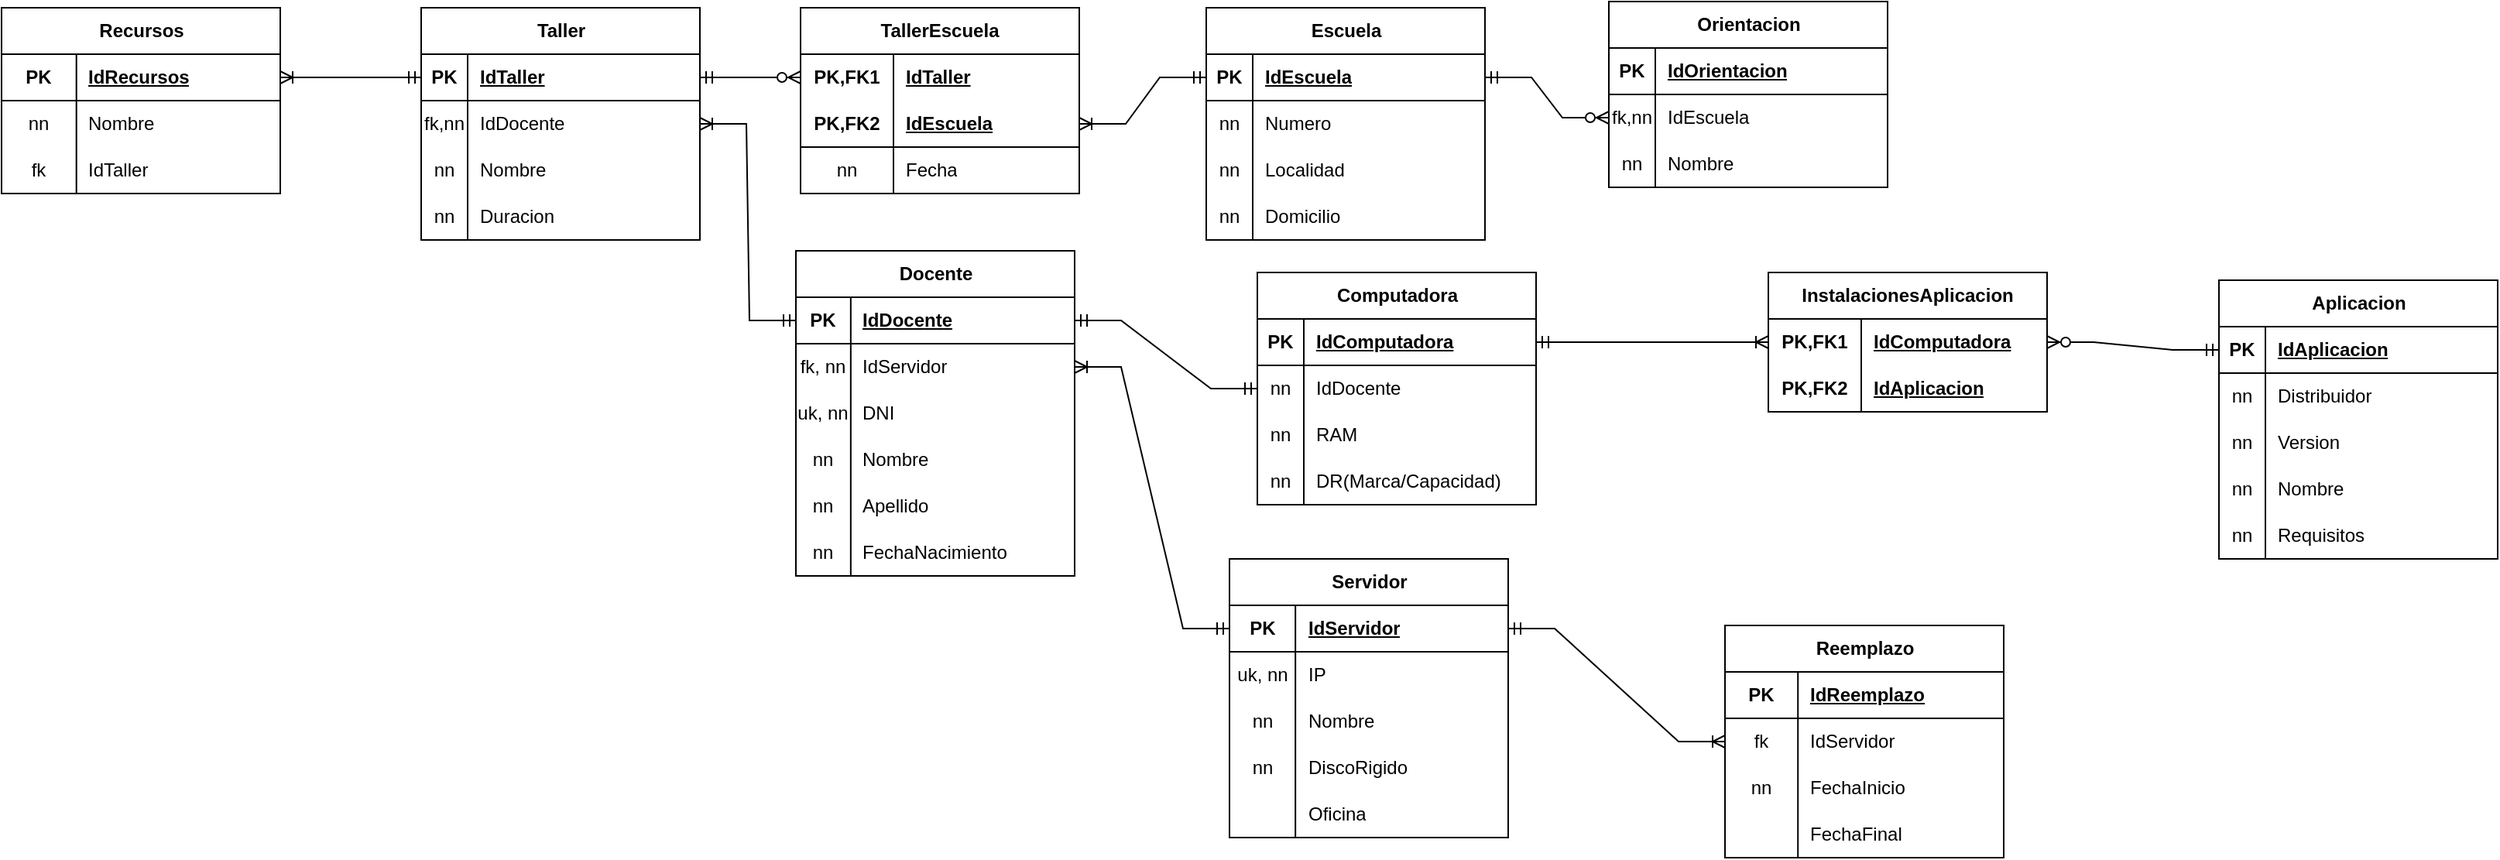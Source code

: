 <mxfile version="22.1.4" type="github">
  <diagram name="Page-1" id="a7pNmjv5opjbrcWNpLc7">
    <mxGraphModel dx="2293" dy="781" grid="0" gridSize="10" guides="1" tooltips="1" connect="1" arrows="1" fold="1" page="0" pageScale="1" pageWidth="850" pageHeight="1100" math="0" shadow="0">
      <root>
        <mxCell id="0" />
        <mxCell id="1" parent="0" />
        <mxCell id="UQmTX6FbrtQx3RFLPW82-1" value="Taller" style="shape=table;startSize=30;container=1;collapsible=1;childLayout=tableLayout;fixedRows=1;rowLines=0;fontStyle=1;align=center;resizeLast=1;html=1;" vertex="1" parent="1">
          <mxGeometry x="183" y="227" width="180" height="150" as="geometry" />
        </mxCell>
        <mxCell id="UQmTX6FbrtQx3RFLPW82-2" value="" style="shape=tableRow;horizontal=0;startSize=0;swimlaneHead=0;swimlaneBody=0;fillColor=none;collapsible=0;dropTarget=0;points=[[0,0.5],[1,0.5]];portConstraint=eastwest;top=0;left=0;right=0;bottom=1;" vertex="1" parent="UQmTX6FbrtQx3RFLPW82-1">
          <mxGeometry y="30" width="180" height="30" as="geometry" />
        </mxCell>
        <mxCell id="UQmTX6FbrtQx3RFLPW82-3" value="PK" style="shape=partialRectangle;connectable=0;fillColor=none;top=0;left=0;bottom=0;right=0;fontStyle=1;overflow=hidden;whiteSpace=wrap;html=1;" vertex="1" parent="UQmTX6FbrtQx3RFLPW82-2">
          <mxGeometry width="30" height="30" as="geometry">
            <mxRectangle width="30" height="30" as="alternateBounds" />
          </mxGeometry>
        </mxCell>
        <mxCell id="UQmTX6FbrtQx3RFLPW82-4" value="IdTaller" style="shape=partialRectangle;connectable=0;fillColor=none;top=0;left=0;bottom=0;right=0;align=left;spacingLeft=6;fontStyle=5;overflow=hidden;whiteSpace=wrap;html=1;" vertex="1" parent="UQmTX6FbrtQx3RFLPW82-2">
          <mxGeometry x="30" width="150" height="30" as="geometry">
            <mxRectangle width="150" height="30" as="alternateBounds" />
          </mxGeometry>
        </mxCell>
        <mxCell id="UQmTX6FbrtQx3RFLPW82-5" value="" style="shape=tableRow;horizontal=0;startSize=0;swimlaneHead=0;swimlaneBody=0;fillColor=none;collapsible=0;dropTarget=0;points=[[0,0.5],[1,0.5]];portConstraint=eastwest;top=0;left=0;right=0;bottom=0;" vertex="1" parent="UQmTX6FbrtQx3RFLPW82-1">
          <mxGeometry y="60" width="180" height="30" as="geometry" />
        </mxCell>
        <mxCell id="UQmTX6FbrtQx3RFLPW82-6" value="fk,nn" style="shape=partialRectangle;connectable=0;fillColor=none;top=0;left=0;bottom=0;right=0;editable=1;overflow=hidden;whiteSpace=wrap;html=1;" vertex="1" parent="UQmTX6FbrtQx3RFLPW82-5">
          <mxGeometry width="30" height="30" as="geometry">
            <mxRectangle width="30" height="30" as="alternateBounds" />
          </mxGeometry>
        </mxCell>
        <mxCell id="UQmTX6FbrtQx3RFLPW82-7" value="IdDocente" style="shape=partialRectangle;connectable=0;fillColor=none;top=0;left=0;bottom=0;right=0;align=left;spacingLeft=6;overflow=hidden;whiteSpace=wrap;html=1;" vertex="1" parent="UQmTX6FbrtQx3RFLPW82-5">
          <mxGeometry x="30" width="150" height="30" as="geometry">
            <mxRectangle width="150" height="30" as="alternateBounds" />
          </mxGeometry>
        </mxCell>
        <mxCell id="UQmTX6FbrtQx3RFLPW82-93" value="" style="shape=tableRow;horizontal=0;startSize=0;swimlaneHead=0;swimlaneBody=0;fillColor=none;collapsible=0;dropTarget=0;points=[[0,0.5],[1,0.5]];portConstraint=eastwest;top=0;left=0;right=0;bottom=0;" vertex="1" parent="UQmTX6FbrtQx3RFLPW82-1">
          <mxGeometry y="90" width="180" height="30" as="geometry" />
        </mxCell>
        <mxCell id="UQmTX6FbrtQx3RFLPW82-94" value="nn" style="shape=partialRectangle;connectable=0;fillColor=none;top=0;left=0;bottom=0;right=0;editable=1;overflow=hidden;whiteSpace=wrap;html=1;" vertex="1" parent="UQmTX6FbrtQx3RFLPW82-93">
          <mxGeometry width="30" height="30" as="geometry">
            <mxRectangle width="30" height="30" as="alternateBounds" />
          </mxGeometry>
        </mxCell>
        <mxCell id="UQmTX6FbrtQx3RFLPW82-95" value="Nombre" style="shape=partialRectangle;connectable=0;fillColor=none;top=0;left=0;bottom=0;right=0;align=left;spacingLeft=6;overflow=hidden;whiteSpace=wrap;html=1;" vertex="1" parent="UQmTX6FbrtQx3RFLPW82-93">
          <mxGeometry x="30" width="150" height="30" as="geometry">
            <mxRectangle width="150" height="30" as="alternateBounds" />
          </mxGeometry>
        </mxCell>
        <mxCell id="UQmTX6FbrtQx3RFLPW82-8" value="" style="shape=tableRow;horizontal=0;startSize=0;swimlaneHead=0;swimlaneBody=0;fillColor=none;collapsible=0;dropTarget=0;points=[[0,0.5],[1,0.5]];portConstraint=eastwest;top=0;left=0;right=0;bottom=0;" vertex="1" parent="UQmTX6FbrtQx3RFLPW82-1">
          <mxGeometry y="120" width="180" height="30" as="geometry" />
        </mxCell>
        <mxCell id="UQmTX6FbrtQx3RFLPW82-9" value="nn" style="shape=partialRectangle;connectable=0;fillColor=none;top=0;left=0;bottom=0;right=0;editable=1;overflow=hidden;whiteSpace=wrap;html=1;" vertex="1" parent="UQmTX6FbrtQx3RFLPW82-8">
          <mxGeometry width="30" height="30" as="geometry">
            <mxRectangle width="30" height="30" as="alternateBounds" />
          </mxGeometry>
        </mxCell>
        <mxCell id="UQmTX6FbrtQx3RFLPW82-10" value="Duracion" style="shape=partialRectangle;connectable=0;fillColor=none;top=0;left=0;bottom=0;right=0;align=left;spacingLeft=6;overflow=hidden;whiteSpace=wrap;html=1;" vertex="1" parent="UQmTX6FbrtQx3RFLPW82-8">
          <mxGeometry x="30" width="150" height="30" as="geometry">
            <mxRectangle width="150" height="30" as="alternateBounds" />
          </mxGeometry>
        </mxCell>
        <mxCell id="UQmTX6FbrtQx3RFLPW82-14" value="Escuela" style="shape=table;startSize=30;container=1;collapsible=1;childLayout=tableLayout;fixedRows=1;rowLines=0;fontStyle=1;align=center;resizeLast=1;html=1;" vertex="1" parent="1">
          <mxGeometry x="690" y="227" width="180" height="150" as="geometry" />
        </mxCell>
        <mxCell id="UQmTX6FbrtQx3RFLPW82-15" value="" style="shape=tableRow;horizontal=0;startSize=0;swimlaneHead=0;swimlaneBody=0;fillColor=none;collapsible=0;dropTarget=0;points=[[0,0.5],[1,0.5]];portConstraint=eastwest;top=0;left=0;right=0;bottom=1;" vertex="1" parent="UQmTX6FbrtQx3RFLPW82-14">
          <mxGeometry y="30" width="180" height="30" as="geometry" />
        </mxCell>
        <mxCell id="UQmTX6FbrtQx3RFLPW82-16" value="PK" style="shape=partialRectangle;connectable=0;fillColor=none;top=0;left=0;bottom=0;right=0;fontStyle=1;overflow=hidden;whiteSpace=wrap;html=1;" vertex="1" parent="UQmTX6FbrtQx3RFLPW82-15">
          <mxGeometry width="30" height="30" as="geometry">
            <mxRectangle width="30" height="30" as="alternateBounds" />
          </mxGeometry>
        </mxCell>
        <mxCell id="UQmTX6FbrtQx3RFLPW82-17" value="IdEscuela" style="shape=partialRectangle;connectable=0;fillColor=none;top=0;left=0;bottom=0;right=0;align=left;spacingLeft=6;fontStyle=5;overflow=hidden;whiteSpace=wrap;html=1;" vertex="1" parent="UQmTX6FbrtQx3RFLPW82-15">
          <mxGeometry x="30" width="150" height="30" as="geometry">
            <mxRectangle width="150" height="30" as="alternateBounds" />
          </mxGeometry>
        </mxCell>
        <mxCell id="UQmTX6FbrtQx3RFLPW82-18" value="" style="shape=tableRow;horizontal=0;startSize=0;swimlaneHead=0;swimlaneBody=0;fillColor=none;collapsible=0;dropTarget=0;points=[[0,0.5],[1,0.5]];portConstraint=eastwest;top=0;left=0;right=0;bottom=0;" vertex="1" parent="UQmTX6FbrtQx3RFLPW82-14">
          <mxGeometry y="60" width="180" height="30" as="geometry" />
        </mxCell>
        <mxCell id="UQmTX6FbrtQx3RFLPW82-19" value="nn" style="shape=partialRectangle;connectable=0;fillColor=none;top=0;left=0;bottom=0;right=0;editable=1;overflow=hidden;whiteSpace=wrap;html=1;" vertex="1" parent="UQmTX6FbrtQx3RFLPW82-18">
          <mxGeometry width="30" height="30" as="geometry">
            <mxRectangle width="30" height="30" as="alternateBounds" />
          </mxGeometry>
        </mxCell>
        <mxCell id="UQmTX6FbrtQx3RFLPW82-20" value="Numero" style="shape=partialRectangle;connectable=0;fillColor=none;top=0;left=0;bottom=0;right=0;align=left;spacingLeft=6;overflow=hidden;whiteSpace=wrap;html=1;" vertex="1" parent="UQmTX6FbrtQx3RFLPW82-18">
          <mxGeometry x="30" width="150" height="30" as="geometry">
            <mxRectangle width="150" height="30" as="alternateBounds" />
          </mxGeometry>
        </mxCell>
        <mxCell id="UQmTX6FbrtQx3RFLPW82-21" value="" style="shape=tableRow;horizontal=0;startSize=0;swimlaneHead=0;swimlaneBody=0;fillColor=none;collapsible=0;dropTarget=0;points=[[0,0.5],[1,0.5]];portConstraint=eastwest;top=0;left=0;right=0;bottom=0;" vertex="1" parent="UQmTX6FbrtQx3RFLPW82-14">
          <mxGeometry y="90" width="180" height="30" as="geometry" />
        </mxCell>
        <mxCell id="UQmTX6FbrtQx3RFLPW82-22" value="nn" style="shape=partialRectangle;connectable=0;fillColor=none;top=0;left=0;bottom=0;right=0;editable=1;overflow=hidden;whiteSpace=wrap;html=1;" vertex="1" parent="UQmTX6FbrtQx3RFLPW82-21">
          <mxGeometry width="30" height="30" as="geometry">
            <mxRectangle width="30" height="30" as="alternateBounds" />
          </mxGeometry>
        </mxCell>
        <mxCell id="UQmTX6FbrtQx3RFLPW82-23" value="Localidad" style="shape=partialRectangle;connectable=0;fillColor=none;top=0;left=0;bottom=0;right=0;align=left;spacingLeft=6;overflow=hidden;whiteSpace=wrap;html=1;" vertex="1" parent="UQmTX6FbrtQx3RFLPW82-21">
          <mxGeometry x="30" width="150" height="30" as="geometry">
            <mxRectangle width="150" height="30" as="alternateBounds" />
          </mxGeometry>
        </mxCell>
        <mxCell id="UQmTX6FbrtQx3RFLPW82-24" value="" style="shape=tableRow;horizontal=0;startSize=0;swimlaneHead=0;swimlaneBody=0;fillColor=none;collapsible=0;dropTarget=0;points=[[0,0.5],[1,0.5]];portConstraint=eastwest;top=0;left=0;right=0;bottom=0;" vertex="1" parent="UQmTX6FbrtQx3RFLPW82-14">
          <mxGeometry y="120" width="180" height="30" as="geometry" />
        </mxCell>
        <mxCell id="UQmTX6FbrtQx3RFLPW82-25" value="nn" style="shape=partialRectangle;connectable=0;fillColor=none;top=0;left=0;bottom=0;right=0;editable=1;overflow=hidden;whiteSpace=wrap;html=1;" vertex="1" parent="UQmTX6FbrtQx3RFLPW82-24">
          <mxGeometry width="30" height="30" as="geometry">
            <mxRectangle width="30" height="30" as="alternateBounds" />
          </mxGeometry>
        </mxCell>
        <mxCell id="UQmTX6FbrtQx3RFLPW82-26" value="Domicilio" style="shape=partialRectangle;connectable=0;fillColor=none;top=0;left=0;bottom=0;right=0;align=left;spacingLeft=6;overflow=hidden;whiteSpace=wrap;html=1;" vertex="1" parent="UQmTX6FbrtQx3RFLPW82-24">
          <mxGeometry x="30" width="150" height="30" as="geometry">
            <mxRectangle width="150" height="30" as="alternateBounds" />
          </mxGeometry>
        </mxCell>
        <mxCell id="UQmTX6FbrtQx3RFLPW82-27" value="TallerEscuela" style="shape=table;startSize=30;container=1;collapsible=1;childLayout=tableLayout;fixedRows=1;rowLines=0;fontStyle=1;align=center;resizeLast=1;html=1;whiteSpace=wrap;" vertex="1" parent="1">
          <mxGeometry x="428" y="227" width="180" height="120" as="geometry" />
        </mxCell>
        <mxCell id="UQmTX6FbrtQx3RFLPW82-28" value="" style="shape=tableRow;horizontal=0;startSize=0;swimlaneHead=0;swimlaneBody=0;fillColor=none;collapsible=0;dropTarget=0;points=[[0,0.5],[1,0.5]];portConstraint=eastwest;top=0;left=0;right=0;bottom=0;html=1;" vertex="1" parent="UQmTX6FbrtQx3RFLPW82-27">
          <mxGeometry y="30" width="180" height="30" as="geometry" />
        </mxCell>
        <mxCell id="UQmTX6FbrtQx3RFLPW82-29" value="PK,FK1" style="shape=partialRectangle;connectable=0;fillColor=none;top=0;left=0;bottom=0;right=0;fontStyle=1;overflow=hidden;html=1;whiteSpace=wrap;" vertex="1" parent="UQmTX6FbrtQx3RFLPW82-28">
          <mxGeometry width="60" height="30" as="geometry">
            <mxRectangle width="60" height="30" as="alternateBounds" />
          </mxGeometry>
        </mxCell>
        <mxCell id="UQmTX6FbrtQx3RFLPW82-30" value="IdTaller" style="shape=partialRectangle;connectable=0;fillColor=none;top=0;left=0;bottom=0;right=0;align=left;spacingLeft=6;fontStyle=5;overflow=hidden;html=1;whiteSpace=wrap;" vertex="1" parent="UQmTX6FbrtQx3RFLPW82-28">
          <mxGeometry x="60" width="120" height="30" as="geometry">
            <mxRectangle width="120" height="30" as="alternateBounds" />
          </mxGeometry>
        </mxCell>
        <mxCell id="UQmTX6FbrtQx3RFLPW82-31" value="" style="shape=tableRow;horizontal=0;startSize=0;swimlaneHead=0;swimlaneBody=0;fillColor=none;collapsible=0;dropTarget=0;points=[[0,0.5],[1,0.5]];portConstraint=eastwest;top=0;left=0;right=0;bottom=1;html=1;" vertex="1" parent="UQmTX6FbrtQx3RFLPW82-27">
          <mxGeometry y="60" width="180" height="30" as="geometry" />
        </mxCell>
        <mxCell id="UQmTX6FbrtQx3RFLPW82-32" value="PK,FK2" style="shape=partialRectangle;connectable=0;fillColor=none;top=0;left=0;bottom=0;right=0;fontStyle=1;overflow=hidden;html=1;whiteSpace=wrap;" vertex="1" parent="UQmTX6FbrtQx3RFLPW82-31">
          <mxGeometry width="60" height="30" as="geometry">
            <mxRectangle width="60" height="30" as="alternateBounds" />
          </mxGeometry>
        </mxCell>
        <mxCell id="UQmTX6FbrtQx3RFLPW82-33" value="IdEscuela" style="shape=partialRectangle;connectable=0;fillColor=none;top=0;left=0;bottom=0;right=0;align=left;spacingLeft=6;fontStyle=5;overflow=hidden;html=1;whiteSpace=wrap;" vertex="1" parent="UQmTX6FbrtQx3RFLPW82-31">
          <mxGeometry x="60" width="120" height="30" as="geometry">
            <mxRectangle width="120" height="30" as="alternateBounds" />
          </mxGeometry>
        </mxCell>
        <mxCell id="UQmTX6FbrtQx3RFLPW82-89" value="" style="shape=tableRow;horizontal=0;startSize=0;swimlaneHead=0;swimlaneBody=0;fillColor=none;collapsible=0;dropTarget=0;points=[[0,0.5],[1,0.5]];portConstraint=eastwest;top=0;left=0;right=0;bottom=0;html=1;" vertex="1" parent="UQmTX6FbrtQx3RFLPW82-27">
          <mxGeometry y="90" width="180" height="30" as="geometry" />
        </mxCell>
        <mxCell id="UQmTX6FbrtQx3RFLPW82-90" value="nn" style="shape=partialRectangle;connectable=0;fillColor=none;top=0;left=0;bottom=0;right=0;editable=1;overflow=hidden;html=1;whiteSpace=wrap;" vertex="1" parent="UQmTX6FbrtQx3RFLPW82-89">
          <mxGeometry width="60" height="30" as="geometry">
            <mxRectangle width="60" height="30" as="alternateBounds" />
          </mxGeometry>
        </mxCell>
        <mxCell id="UQmTX6FbrtQx3RFLPW82-91" value="Fecha" style="shape=partialRectangle;connectable=0;fillColor=none;top=0;left=0;bottom=0;right=0;align=left;spacingLeft=6;overflow=hidden;html=1;whiteSpace=wrap;" vertex="1" parent="UQmTX6FbrtQx3RFLPW82-89">
          <mxGeometry x="60" width="120" height="30" as="geometry">
            <mxRectangle width="120" height="30" as="alternateBounds" />
          </mxGeometry>
        </mxCell>
        <mxCell id="UQmTX6FbrtQx3RFLPW82-40" value="" style="edgeStyle=entityRelationEdgeStyle;fontSize=12;html=1;endArrow=ERzeroToMany;startArrow=ERmandOne;rounded=0;" edge="1" parent="1" source="UQmTX6FbrtQx3RFLPW82-2" target="UQmTX6FbrtQx3RFLPW82-28">
          <mxGeometry width="100" height="100" relative="1" as="geometry">
            <mxPoint x="371" y="288" as="sourcePoint" />
            <mxPoint x="471" y="188" as="targetPoint" />
          </mxGeometry>
        </mxCell>
        <mxCell id="UQmTX6FbrtQx3RFLPW82-41" value="" style="edgeStyle=entityRelationEdgeStyle;fontSize=12;html=1;endArrow=ERoneToMany;startArrow=ERmandOne;rounded=0;" edge="1" parent="1" source="UQmTX6FbrtQx3RFLPW82-15" target="UQmTX6FbrtQx3RFLPW82-31">
          <mxGeometry width="100" height="100" relative="1" as="geometry">
            <mxPoint x="605" y="326" as="sourcePoint" />
            <mxPoint x="705" y="226" as="targetPoint" />
          </mxGeometry>
        </mxCell>
        <mxCell id="UQmTX6FbrtQx3RFLPW82-42" value="Recursos" style="shape=table;startSize=30;container=1;collapsible=1;childLayout=tableLayout;fixedRows=1;rowLines=0;fontStyle=1;align=center;resizeLast=1;html=1;" vertex="1" parent="1">
          <mxGeometry x="-88" y="227" width="180" height="120" as="geometry" />
        </mxCell>
        <mxCell id="UQmTX6FbrtQx3RFLPW82-43" value="" style="shape=tableRow;horizontal=0;startSize=0;swimlaneHead=0;swimlaneBody=0;fillColor=none;collapsible=0;dropTarget=0;points=[[0,0.5],[1,0.5]];portConstraint=eastwest;top=0;left=0;right=0;bottom=1;" vertex="1" parent="UQmTX6FbrtQx3RFLPW82-42">
          <mxGeometry y="30" width="180" height="30" as="geometry" />
        </mxCell>
        <mxCell id="UQmTX6FbrtQx3RFLPW82-44" value="PK" style="shape=partialRectangle;connectable=0;fillColor=none;top=0;left=0;bottom=0;right=0;fontStyle=1;overflow=hidden;whiteSpace=wrap;html=1;" vertex="1" parent="UQmTX6FbrtQx3RFLPW82-43">
          <mxGeometry width="48.35" height="30" as="geometry">
            <mxRectangle width="48.35" height="30" as="alternateBounds" />
          </mxGeometry>
        </mxCell>
        <mxCell id="UQmTX6FbrtQx3RFLPW82-45" value="IdRecursos" style="shape=partialRectangle;connectable=0;fillColor=none;top=0;left=0;bottom=0;right=0;align=left;spacingLeft=6;fontStyle=5;overflow=hidden;whiteSpace=wrap;html=1;" vertex="1" parent="UQmTX6FbrtQx3RFLPW82-43">
          <mxGeometry x="48.35" width="131.65" height="30" as="geometry">
            <mxRectangle width="131.65" height="30" as="alternateBounds" />
          </mxGeometry>
        </mxCell>
        <mxCell id="UQmTX6FbrtQx3RFLPW82-46" value="" style="shape=tableRow;horizontal=0;startSize=0;swimlaneHead=0;swimlaneBody=0;fillColor=none;collapsible=0;dropTarget=0;points=[[0,0.5],[1,0.5]];portConstraint=eastwest;top=0;left=0;right=0;bottom=0;" vertex="1" parent="UQmTX6FbrtQx3RFLPW82-42">
          <mxGeometry y="60" width="180" height="30" as="geometry" />
        </mxCell>
        <mxCell id="UQmTX6FbrtQx3RFLPW82-47" value="nn" style="shape=partialRectangle;connectable=0;fillColor=none;top=0;left=0;bottom=0;right=0;editable=1;overflow=hidden;whiteSpace=wrap;html=1;" vertex="1" parent="UQmTX6FbrtQx3RFLPW82-46">
          <mxGeometry width="48.35" height="30" as="geometry">
            <mxRectangle width="48.35" height="30" as="alternateBounds" />
          </mxGeometry>
        </mxCell>
        <mxCell id="UQmTX6FbrtQx3RFLPW82-48" value="Nombre" style="shape=partialRectangle;connectable=0;fillColor=none;top=0;left=0;bottom=0;right=0;align=left;spacingLeft=6;overflow=hidden;whiteSpace=wrap;html=1;" vertex="1" parent="UQmTX6FbrtQx3RFLPW82-46">
          <mxGeometry x="48.35" width="131.65" height="30" as="geometry">
            <mxRectangle width="131.65" height="30" as="alternateBounds" />
          </mxGeometry>
        </mxCell>
        <mxCell id="UQmTX6FbrtQx3RFLPW82-49" value="" style="shape=tableRow;horizontal=0;startSize=0;swimlaneHead=0;swimlaneBody=0;fillColor=none;collapsible=0;dropTarget=0;points=[[0,0.5],[1,0.5]];portConstraint=eastwest;top=0;left=0;right=0;bottom=0;" vertex="1" parent="UQmTX6FbrtQx3RFLPW82-42">
          <mxGeometry y="90" width="180" height="30" as="geometry" />
        </mxCell>
        <mxCell id="UQmTX6FbrtQx3RFLPW82-50" value="fk" style="shape=partialRectangle;connectable=0;fillColor=none;top=0;left=0;bottom=0;right=0;editable=1;overflow=hidden;whiteSpace=wrap;html=1;" vertex="1" parent="UQmTX6FbrtQx3RFLPW82-49">
          <mxGeometry width="48.35" height="30" as="geometry">
            <mxRectangle width="48.35" height="30" as="alternateBounds" />
          </mxGeometry>
        </mxCell>
        <mxCell id="UQmTX6FbrtQx3RFLPW82-51" value="IdTaller" style="shape=partialRectangle;connectable=0;fillColor=none;top=0;left=0;bottom=0;right=0;align=left;spacingLeft=6;overflow=hidden;whiteSpace=wrap;html=1;" vertex="1" parent="UQmTX6FbrtQx3RFLPW82-49">
          <mxGeometry x="48.35" width="131.65" height="30" as="geometry">
            <mxRectangle width="131.65" height="30" as="alternateBounds" />
          </mxGeometry>
        </mxCell>
        <mxCell id="UQmTX6FbrtQx3RFLPW82-55" value="" style="edgeStyle=entityRelationEdgeStyle;fontSize=12;html=1;endArrow=ERoneToMany;startArrow=ERmandOne;rounded=0;" edge="1" parent="1" source="UQmTX6FbrtQx3RFLPW82-2" target="UQmTX6FbrtQx3RFLPW82-43">
          <mxGeometry width="100" height="100" relative="1" as="geometry">
            <mxPoint x="32" y="404" as="sourcePoint" />
            <mxPoint x="367" y="328" as="targetPoint" />
          </mxGeometry>
        </mxCell>
        <mxCell id="UQmTX6FbrtQx3RFLPW82-59" value="Orientacion" style="shape=table;startSize=30;container=1;collapsible=1;childLayout=tableLayout;fixedRows=1;rowLines=0;fontStyle=1;align=center;resizeLast=1;html=1;" vertex="1" parent="1">
          <mxGeometry x="950" y="223" width="180" height="120" as="geometry" />
        </mxCell>
        <mxCell id="UQmTX6FbrtQx3RFLPW82-60" value="" style="shape=tableRow;horizontal=0;startSize=0;swimlaneHead=0;swimlaneBody=0;fillColor=none;collapsible=0;dropTarget=0;points=[[0,0.5],[1,0.5]];portConstraint=eastwest;top=0;left=0;right=0;bottom=1;" vertex="1" parent="UQmTX6FbrtQx3RFLPW82-59">
          <mxGeometry y="30" width="180" height="30" as="geometry" />
        </mxCell>
        <mxCell id="UQmTX6FbrtQx3RFLPW82-61" value="PK" style="shape=partialRectangle;connectable=0;fillColor=none;top=0;left=0;bottom=0;right=0;fontStyle=1;overflow=hidden;whiteSpace=wrap;html=1;" vertex="1" parent="UQmTX6FbrtQx3RFLPW82-60">
          <mxGeometry width="30" height="30" as="geometry">
            <mxRectangle width="30" height="30" as="alternateBounds" />
          </mxGeometry>
        </mxCell>
        <mxCell id="UQmTX6FbrtQx3RFLPW82-62" value="IdOrientacion" style="shape=partialRectangle;connectable=0;fillColor=none;top=0;left=0;bottom=0;right=0;align=left;spacingLeft=6;fontStyle=5;overflow=hidden;whiteSpace=wrap;html=1;" vertex="1" parent="UQmTX6FbrtQx3RFLPW82-60">
          <mxGeometry x="30" width="150" height="30" as="geometry">
            <mxRectangle width="150" height="30" as="alternateBounds" />
          </mxGeometry>
        </mxCell>
        <mxCell id="UQmTX6FbrtQx3RFLPW82-63" value="" style="shape=tableRow;horizontal=0;startSize=0;swimlaneHead=0;swimlaneBody=0;fillColor=none;collapsible=0;dropTarget=0;points=[[0,0.5],[1,0.5]];portConstraint=eastwest;top=0;left=0;right=0;bottom=0;" vertex="1" parent="UQmTX6FbrtQx3RFLPW82-59">
          <mxGeometry y="60" width="180" height="30" as="geometry" />
        </mxCell>
        <mxCell id="UQmTX6FbrtQx3RFLPW82-64" value="fk,nn" style="shape=partialRectangle;connectable=0;fillColor=none;top=0;left=0;bottom=0;right=0;editable=1;overflow=hidden;whiteSpace=wrap;html=1;" vertex="1" parent="UQmTX6FbrtQx3RFLPW82-63">
          <mxGeometry width="30" height="30" as="geometry">
            <mxRectangle width="30" height="30" as="alternateBounds" />
          </mxGeometry>
        </mxCell>
        <mxCell id="UQmTX6FbrtQx3RFLPW82-65" value="IdEscuela" style="shape=partialRectangle;connectable=0;fillColor=none;top=0;left=0;bottom=0;right=0;align=left;spacingLeft=6;overflow=hidden;whiteSpace=wrap;html=1;" vertex="1" parent="UQmTX6FbrtQx3RFLPW82-63">
          <mxGeometry x="30" width="150" height="30" as="geometry">
            <mxRectangle width="150" height="30" as="alternateBounds" />
          </mxGeometry>
        </mxCell>
        <mxCell id="UQmTX6FbrtQx3RFLPW82-66" value="" style="shape=tableRow;horizontal=0;startSize=0;swimlaneHead=0;swimlaneBody=0;fillColor=none;collapsible=0;dropTarget=0;points=[[0,0.5],[1,0.5]];portConstraint=eastwest;top=0;left=0;right=0;bottom=0;" vertex="1" parent="UQmTX6FbrtQx3RFLPW82-59">
          <mxGeometry y="90" width="180" height="30" as="geometry" />
        </mxCell>
        <mxCell id="UQmTX6FbrtQx3RFLPW82-67" value="nn" style="shape=partialRectangle;connectable=0;fillColor=none;top=0;left=0;bottom=0;right=0;editable=1;overflow=hidden;whiteSpace=wrap;html=1;" vertex="1" parent="UQmTX6FbrtQx3RFLPW82-66">
          <mxGeometry width="30" height="30" as="geometry">
            <mxRectangle width="30" height="30" as="alternateBounds" />
          </mxGeometry>
        </mxCell>
        <mxCell id="UQmTX6FbrtQx3RFLPW82-68" value="Nombre" style="shape=partialRectangle;connectable=0;fillColor=none;top=0;left=0;bottom=0;right=0;align=left;spacingLeft=6;overflow=hidden;whiteSpace=wrap;html=1;" vertex="1" parent="UQmTX6FbrtQx3RFLPW82-66">
          <mxGeometry x="30" width="150" height="30" as="geometry">
            <mxRectangle width="150" height="30" as="alternateBounds" />
          </mxGeometry>
        </mxCell>
        <mxCell id="UQmTX6FbrtQx3RFLPW82-72" value="" style="edgeStyle=entityRelationEdgeStyle;fontSize=12;html=1;endArrow=ERzeroToMany;startArrow=ERmandOne;rounded=0;" edge="1" parent="1" source="UQmTX6FbrtQx3RFLPW82-15" target="UQmTX6FbrtQx3RFLPW82-63">
          <mxGeometry width="100" height="100" relative="1" as="geometry">
            <mxPoint x="989" y="346" as="sourcePoint" />
            <mxPoint x="1089" y="246" as="targetPoint" />
          </mxGeometry>
        </mxCell>
        <mxCell id="UQmTX6FbrtQx3RFLPW82-73" value="Docente" style="shape=table;startSize=30;container=1;collapsible=1;childLayout=tableLayout;fixedRows=1;rowLines=0;fontStyle=1;align=center;resizeLast=1;html=1;" vertex="1" parent="1">
          <mxGeometry x="425" y="384" width="180" height="210" as="geometry" />
        </mxCell>
        <mxCell id="UQmTX6FbrtQx3RFLPW82-74" value="" style="shape=tableRow;horizontal=0;startSize=0;swimlaneHead=0;swimlaneBody=0;fillColor=none;collapsible=0;dropTarget=0;points=[[0,0.5],[1,0.5]];portConstraint=eastwest;top=0;left=0;right=0;bottom=1;" vertex="1" parent="UQmTX6FbrtQx3RFLPW82-73">
          <mxGeometry y="30" width="180" height="30" as="geometry" />
        </mxCell>
        <mxCell id="UQmTX6FbrtQx3RFLPW82-75" value="PK" style="shape=partialRectangle;connectable=0;fillColor=none;top=0;left=0;bottom=0;right=0;fontStyle=1;overflow=hidden;whiteSpace=wrap;html=1;" vertex="1" parent="UQmTX6FbrtQx3RFLPW82-74">
          <mxGeometry width="35.421" height="30" as="geometry">
            <mxRectangle width="35.421" height="30" as="alternateBounds" />
          </mxGeometry>
        </mxCell>
        <mxCell id="UQmTX6FbrtQx3RFLPW82-76" value="IdDocente" style="shape=partialRectangle;connectable=0;fillColor=none;top=0;left=0;bottom=0;right=0;align=left;spacingLeft=6;fontStyle=5;overflow=hidden;whiteSpace=wrap;html=1;" vertex="1" parent="UQmTX6FbrtQx3RFLPW82-74">
          <mxGeometry x="35.421" width="144.579" height="30" as="geometry">
            <mxRectangle width="144.579" height="30" as="alternateBounds" />
          </mxGeometry>
        </mxCell>
        <mxCell id="UQmTX6FbrtQx3RFLPW82-77" value="" style="shape=tableRow;horizontal=0;startSize=0;swimlaneHead=0;swimlaneBody=0;fillColor=none;collapsible=0;dropTarget=0;points=[[0,0.5],[1,0.5]];portConstraint=eastwest;top=0;left=0;right=0;bottom=0;" vertex="1" parent="UQmTX6FbrtQx3RFLPW82-73">
          <mxGeometry y="60" width="180" height="30" as="geometry" />
        </mxCell>
        <mxCell id="UQmTX6FbrtQx3RFLPW82-78" value="fk, nn" style="shape=partialRectangle;connectable=0;fillColor=none;top=0;left=0;bottom=0;right=0;editable=1;overflow=hidden;whiteSpace=wrap;html=1;" vertex="1" parent="UQmTX6FbrtQx3RFLPW82-77">
          <mxGeometry width="35.421" height="30" as="geometry">
            <mxRectangle width="35.421" height="30" as="alternateBounds" />
          </mxGeometry>
        </mxCell>
        <mxCell id="UQmTX6FbrtQx3RFLPW82-79" value="IdServidor" style="shape=partialRectangle;connectable=0;fillColor=none;top=0;left=0;bottom=0;right=0;align=left;spacingLeft=6;overflow=hidden;whiteSpace=wrap;html=1;" vertex="1" parent="UQmTX6FbrtQx3RFLPW82-77">
          <mxGeometry x="35.421" width="144.579" height="30" as="geometry">
            <mxRectangle width="144.579" height="30" as="alternateBounds" />
          </mxGeometry>
        </mxCell>
        <mxCell id="UQmTX6FbrtQx3RFLPW82-112" value="" style="shape=tableRow;horizontal=0;startSize=0;swimlaneHead=0;swimlaneBody=0;fillColor=none;collapsible=0;dropTarget=0;points=[[0,0.5],[1,0.5]];portConstraint=eastwest;top=0;left=0;right=0;bottom=0;" vertex="1" parent="UQmTX6FbrtQx3RFLPW82-73">
          <mxGeometry y="90" width="180" height="30" as="geometry" />
        </mxCell>
        <mxCell id="UQmTX6FbrtQx3RFLPW82-113" value="uk, nn" style="shape=partialRectangle;connectable=0;fillColor=none;top=0;left=0;bottom=0;right=0;editable=1;overflow=hidden;whiteSpace=wrap;html=1;" vertex="1" parent="UQmTX6FbrtQx3RFLPW82-112">
          <mxGeometry width="35.421" height="30" as="geometry">
            <mxRectangle width="35.421" height="30" as="alternateBounds" />
          </mxGeometry>
        </mxCell>
        <mxCell id="UQmTX6FbrtQx3RFLPW82-114" value="DNI" style="shape=partialRectangle;connectable=0;fillColor=none;top=0;left=0;bottom=0;right=0;align=left;spacingLeft=6;overflow=hidden;whiteSpace=wrap;html=1;" vertex="1" parent="UQmTX6FbrtQx3RFLPW82-112">
          <mxGeometry x="35.421" width="144.579" height="30" as="geometry">
            <mxRectangle width="144.579" height="30" as="alternateBounds" />
          </mxGeometry>
        </mxCell>
        <mxCell id="UQmTX6FbrtQx3RFLPW82-80" value="" style="shape=tableRow;horizontal=0;startSize=0;swimlaneHead=0;swimlaneBody=0;fillColor=none;collapsible=0;dropTarget=0;points=[[0,0.5],[1,0.5]];portConstraint=eastwest;top=0;left=0;right=0;bottom=0;" vertex="1" parent="UQmTX6FbrtQx3RFLPW82-73">
          <mxGeometry y="120" width="180" height="30" as="geometry" />
        </mxCell>
        <mxCell id="UQmTX6FbrtQx3RFLPW82-81" value="nn" style="shape=partialRectangle;connectable=0;fillColor=none;top=0;left=0;bottom=0;right=0;editable=1;overflow=hidden;whiteSpace=wrap;html=1;" vertex="1" parent="UQmTX6FbrtQx3RFLPW82-80">
          <mxGeometry width="35.421" height="30" as="geometry">
            <mxRectangle width="35.421" height="30" as="alternateBounds" />
          </mxGeometry>
        </mxCell>
        <mxCell id="UQmTX6FbrtQx3RFLPW82-82" value="Nombre" style="shape=partialRectangle;connectable=0;fillColor=none;top=0;left=0;bottom=0;right=0;align=left;spacingLeft=6;overflow=hidden;whiteSpace=wrap;html=1;" vertex="1" parent="UQmTX6FbrtQx3RFLPW82-80">
          <mxGeometry x="35.421" width="144.579" height="30" as="geometry">
            <mxRectangle width="144.579" height="30" as="alternateBounds" />
          </mxGeometry>
        </mxCell>
        <mxCell id="UQmTX6FbrtQx3RFLPW82-83" value="" style="shape=tableRow;horizontal=0;startSize=0;swimlaneHead=0;swimlaneBody=0;fillColor=none;collapsible=0;dropTarget=0;points=[[0,0.5],[1,0.5]];portConstraint=eastwest;top=0;left=0;right=0;bottom=0;" vertex="1" parent="UQmTX6FbrtQx3RFLPW82-73">
          <mxGeometry y="150" width="180" height="30" as="geometry" />
        </mxCell>
        <mxCell id="UQmTX6FbrtQx3RFLPW82-84" value="nn" style="shape=partialRectangle;connectable=0;fillColor=none;top=0;left=0;bottom=0;right=0;editable=1;overflow=hidden;whiteSpace=wrap;html=1;" vertex="1" parent="UQmTX6FbrtQx3RFLPW82-83">
          <mxGeometry width="35.421" height="30" as="geometry">
            <mxRectangle width="35.421" height="30" as="alternateBounds" />
          </mxGeometry>
        </mxCell>
        <mxCell id="UQmTX6FbrtQx3RFLPW82-85" value="Apellido" style="shape=partialRectangle;connectable=0;fillColor=none;top=0;left=0;bottom=0;right=0;align=left;spacingLeft=6;overflow=hidden;whiteSpace=wrap;html=1;" vertex="1" parent="UQmTX6FbrtQx3RFLPW82-83">
          <mxGeometry x="35.421" width="144.579" height="30" as="geometry">
            <mxRectangle width="144.579" height="30" as="alternateBounds" />
          </mxGeometry>
        </mxCell>
        <mxCell id="UQmTX6FbrtQx3RFLPW82-86" value="" style="shape=tableRow;horizontal=0;startSize=0;swimlaneHead=0;swimlaneBody=0;fillColor=none;collapsible=0;dropTarget=0;points=[[0,0.5],[1,0.5]];portConstraint=eastwest;top=0;left=0;right=0;bottom=0;" vertex="1" parent="UQmTX6FbrtQx3RFLPW82-73">
          <mxGeometry y="180" width="180" height="30" as="geometry" />
        </mxCell>
        <mxCell id="UQmTX6FbrtQx3RFLPW82-87" value="nn" style="shape=partialRectangle;connectable=0;fillColor=none;top=0;left=0;bottom=0;right=0;editable=1;overflow=hidden;whiteSpace=wrap;html=1;" vertex="1" parent="UQmTX6FbrtQx3RFLPW82-86">
          <mxGeometry width="35.421" height="30" as="geometry">
            <mxRectangle width="35.421" height="30" as="alternateBounds" />
          </mxGeometry>
        </mxCell>
        <mxCell id="UQmTX6FbrtQx3RFLPW82-88" value="FechaNacimiento" style="shape=partialRectangle;connectable=0;fillColor=none;top=0;left=0;bottom=0;right=0;align=left;spacingLeft=6;overflow=hidden;whiteSpace=wrap;html=1;" vertex="1" parent="UQmTX6FbrtQx3RFLPW82-86">
          <mxGeometry x="35.421" width="144.579" height="30" as="geometry">
            <mxRectangle width="144.579" height="30" as="alternateBounds" />
          </mxGeometry>
        </mxCell>
        <mxCell id="UQmTX6FbrtQx3RFLPW82-92" value="" style="edgeStyle=entityRelationEdgeStyle;fontSize=12;html=1;endArrow=ERoneToMany;startArrow=ERmandOne;rounded=0;" edge="1" parent="1" source="UQmTX6FbrtQx3RFLPW82-74" target="UQmTX6FbrtQx3RFLPW82-5">
          <mxGeometry width="100" height="100" relative="1" as="geometry">
            <mxPoint x="148" y="563" as="sourcePoint" />
            <mxPoint x="248" y="463" as="targetPoint" />
          </mxGeometry>
        </mxCell>
        <mxCell id="UQmTX6FbrtQx3RFLPW82-96" value="Servidor" style="shape=table;startSize=30;container=1;collapsible=1;childLayout=tableLayout;fixedRows=1;rowLines=0;fontStyle=1;align=center;resizeLast=1;html=1;" vertex="1" parent="1">
          <mxGeometry x="705" y="583" width="180" height="180" as="geometry" />
        </mxCell>
        <mxCell id="UQmTX6FbrtQx3RFLPW82-97" value="" style="shape=tableRow;horizontal=0;startSize=0;swimlaneHead=0;swimlaneBody=0;fillColor=none;collapsible=0;dropTarget=0;points=[[0,0.5],[1,0.5]];portConstraint=eastwest;top=0;left=0;right=0;bottom=1;" vertex="1" parent="UQmTX6FbrtQx3RFLPW82-96">
          <mxGeometry y="30" width="180" height="30" as="geometry" />
        </mxCell>
        <mxCell id="UQmTX6FbrtQx3RFLPW82-98" value="PK" style="shape=partialRectangle;connectable=0;fillColor=none;top=0;left=0;bottom=0;right=0;fontStyle=1;overflow=hidden;whiteSpace=wrap;html=1;" vertex="1" parent="UQmTX6FbrtQx3RFLPW82-97">
          <mxGeometry width="42.579" height="30" as="geometry">
            <mxRectangle width="42.579" height="30" as="alternateBounds" />
          </mxGeometry>
        </mxCell>
        <mxCell id="UQmTX6FbrtQx3RFLPW82-99" value="IdServidor" style="shape=partialRectangle;connectable=0;fillColor=none;top=0;left=0;bottom=0;right=0;align=left;spacingLeft=6;fontStyle=5;overflow=hidden;whiteSpace=wrap;html=1;" vertex="1" parent="UQmTX6FbrtQx3RFLPW82-97">
          <mxGeometry x="42.579" width="137.421" height="30" as="geometry">
            <mxRectangle width="137.421" height="30" as="alternateBounds" />
          </mxGeometry>
        </mxCell>
        <mxCell id="UQmTX6FbrtQx3RFLPW82-100" value="" style="shape=tableRow;horizontal=0;startSize=0;swimlaneHead=0;swimlaneBody=0;fillColor=none;collapsible=0;dropTarget=0;points=[[0,0.5],[1,0.5]];portConstraint=eastwest;top=0;left=0;right=0;bottom=0;" vertex="1" parent="UQmTX6FbrtQx3RFLPW82-96">
          <mxGeometry y="60" width="180" height="30" as="geometry" />
        </mxCell>
        <mxCell id="UQmTX6FbrtQx3RFLPW82-101" value="uk, nn" style="shape=partialRectangle;connectable=0;fillColor=none;top=0;left=0;bottom=0;right=0;editable=1;overflow=hidden;whiteSpace=wrap;html=1;" vertex="1" parent="UQmTX6FbrtQx3RFLPW82-100">
          <mxGeometry width="42.579" height="30" as="geometry">
            <mxRectangle width="42.579" height="30" as="alternateBounds" />
          </mxGeometry>
        </mxCell>
        <mxCell id="UQmTX6FbrtQx3RFLPW82-102" value="IP" style="shape=partialRectangle;connectable=0;fillColor=none;top=0;left=0;bottom=0;right=0;align=left;spacingLeft=6;overflow=hidden;whiteSpace=wrap;html=1;" vertex="1" parent="UQmTX6FbrtQx3RFLPW82-100">
          <mxGeometry x="42.579" width="137.421" height="30" as="geometry">
            <mxRectangle width="137.421" height="30" as="alternateBounds" />
          </mxGeometry>
        </mxCell>
        <mxCell id="UQmTX6FbrtQx3RFLPW82-103" value="" style="shape=tableRow;horizontal=0;startSize=0;swimlaneHead=0;swimlaneBody=0;fillColor=none;collapsible=0;dropTarget=0;points=[[0,0.5],[1,0.5]];portConstraint=eastwest;top=0;left=0;right=0;bottom=0;" vertex="1" parent="UQmTX6FbrtQx3RFLPW82-96">
          <mxGeometry y="90" width="180" height="30" as="geometry" />
        </mxCell>
        <mxCell id="UQmTX6FbrtQx3RFLPW82-104" value="nn" style="shape=partialRectangle;connectable=0;fillColor=none;top=0;left=0;bottom=0;right=0;editable=1;overflow=hidden;whiteSpace=wrap;html=1;" vertex="1" parent="UQmTX6FbrtQx3RFLPW82-103">
          <mxGeometry width="42.579" height="30" as="geometry">
            <mxRectangle width="42.579" height="30" as="alternateBounds" />
          </mxGeometry>
        </mxCell>
        <mxCell id="UQmTX6FbrtQx3RFLPW82-105" value="Nombre" style="shape=partialRectangle;connectable=0;fillColor=none;top=0;left=0;bottom=0;right=0;align=left;spacingLeft=6;overflow=hidden;whiteSpace=wrap;html=1;" vertex="1" parent="UQmTX6FbrtQx3RFLPW82-103">
          <mxGeometry x="42.579" width="137.421" height="30" as="geometry">
            <mxRectangle width="137.421" height="30" as="alternateBounds" />
          </mxGeometry>
        </mxCell>
        <mxCell id="UQmTX6FbrtQx3RFLPW82-106" value="" style="shape=tableRow;horizontal=0;startSize=0;swimlaneHead=0;swimlaneBody=0;fillColor=none;collapsible=0;dropTarget=0;points=[[0,0.5],[1,0.5]];portConstraint=eastwest;top=0;left=0;right=0;bottom=0;" vertex="1" parent="UQmTX6FbrtQx3RFLPW82-96">
          <mxGeometry y="120" width="180" height="30" as="geometry" />
        </mxCell>
        <mxCell id="UQmTX6FbrtQx3RFLPW82-107" value="nn" style="shape=partialRectangle;connectable=0;fillColor=none;top=0;left=0;bottom=0;right=0;editable=1;overflow=hidden;whiteSpace=wrap;html=1;" vertex="1" parent="UQmTX6FbrtQx3RFLPW82-106">
          <mxGeometry width="42.579" height="30" as="geometry">
            <mxRectangle width="42.579" height="30" as="alternateBounds" />
          </mxGeometry>
        </mxCell>
        <mxCell id="UQmTX6FbrtQx3RFLPW82-108" value="DiscoRigido" style="shape=partialRectangle;connectable=0;fillColor=none;top=0;left=0;bottom=0;right=0;align=left;spacingLeft=6;overflow=hidden;whiteSpace=wrap;html=1;" vertex="1" parent="UQmTX6FbrtQx3RFLPW82-106">
          <mxGeometry x="42.579" width="137.421" height="30" as="geometry">
            <mxRectangle width="137.421" height="30" as="alternateBounds" />
          </mxGeometry>
        </mxCell>
        <mxCell id="UQmTX6FbrtQx3RFLPW82-109" value="" style="shape=tableRow;horizontal=0;startSize=0;swimlaneHead=0;swimlaneBody=0;fillColor=none;collapsible=0;dropTarget=0;points=[[0,0.5],[1,0.5]];portConstraint=eastwest;top=0;left=0;right=0;bottom=0;" vertex="1" parent="UQmTX6FbrtQx3RFLPW82-96">
          <mxGeometry y="150" width="180" height="30" as="geometry" />
        </mxCell>
        <mxCell id="UQmTX6FbrtQx3RFLPW82-110" value="" style="shape=partialRectangle;connectable=0;fillColor=none;top=0;left=0;bottom=0;right=0;editable=1;overflow=hidden;whiteSpace=wrap;html=1;" vertex="1" parent="UQmTX6FbrtQx3RFLPW82-109">
          <mxGeometry width="42.579" height="30" as="geometry">
            <mxRectangle width="42.579" height="30" as="alternateBounds" />
          </mxGeometry>
        </mxCell>
        <mxCell id="UQmTX6FbrtQx3RFLPW82-111" value="Oficina" style="shape=partialRectangle;connectable=0;fillColor=none;top=0;left=0;bottom=0;right=0;align=left;spacingLeft=6;overflow=hidden;whiteSpace=wrap;html=1;" vertex="1" parent="UQmTX6FbrtQx3RFLPW82-109">
          <mxGeometry x="42.579" width="137.421" height="30" as="geometry">
            <mxRectangle width="137.421" height="30" as="alternateBounds" />
          </mxGeometry>
        </mxCell>
        <mxCell id="UQmTX6FbrtQx3RFLPW82-116" value="" style="edgeStyle=entityRelationEdgeStyle;fontSize=12;html=1;endArrow=ERoneToMany;startArrow=ERmandOne;rounded=0;" edge="1" parent="1" source="UQmTX6FbrtQx3RFLPW82-97" target="UQmTX6FbrtQx3RFLPW82-77">
          <mxGeometry width="100" height="100" relative="1" as="geometry">
            <mxPoint x="668" y="608" as="sourcePoint" />
            <mxPoint x="768" y="508" as="targetPoint" />
          </mxGeometry>
        </mxCell>
        <mxCell id="UQmTX6FbrtQx3RFLPW82-117" value="Reemplazo" style="shape=table;startSize=30;container=1;collapsible=1;childLayout=tableLayout;fixedRows=1;rowLines=0;fontStyle=1;align=center;resizeLast=1;html=1;" vertex="1" parent="1">
          <mxGeometry x="1025" y="626" width="180" height="150" as="geometry" />
        </mxCell>
        <mxCell id="UQmTX6FbrtQx3RFLPW82-118" value="" style="shape=tableRow;horizontal=0;startSize=0;swimlaneHead=0;swimlaneBody=0;fillColor=none;collapsible=0;dropTarget=0;points=[[0,0.5],[1,0.5]];portConstraint=eastwest;top=0;left=0;right=0;bottom=1;" vertex="1" parent="UQmTX6FbrtQx3RFLPW82-117">
          <mxGeometry y="30" width="180" height="30" as="geometry" />
        </mxCell>
        <mxCell id="UQmTX6FbrtQx3RFLPW82-119" value="PK" style="shape=partialRectangle;connectable=0;fillColor=none;top=0;left=0;bottom=0;right=0;fontStyle=1;overflow=hidden;whiteSpace=wrap;html=1;" vertex="1" parent="UQmTX6FbrtQx3RFLPW82-118">
          <mxGeometry width="47.105" height="30" as="geometry">
            <mxRectangle width="47.105" height="30" as="alternateBounds" />
          </mxGeometry>
        </mxCell>
        <mxCell id="UQmTX6FbrtQx3RFLPW82-120" value="IdReemplazo" style="shape=partialRectangle;connectable=0;fillColor=none;top=0;left=0;bottom=0;right=0;align=left;spacingLeft=6;fontStyle=5;overflow=hidden;whiteSpace=wrap;html=1;" vertex="1" parent="UQmTX6FbrtQx3RFLPW82-118">
          <mxGeometry x="47.105" width="132.895" height="30" as="geometry">
            <mxRectangle width="132.895" height="30" as="alternateBounds" />
          </mxGeometry>
        </mxCell>
        <mxCell id="UQmTX6FbrtQx3RFLPW82-121" value="" style="shape=tableRow;horizontal=0;startSize=0;swimlaneHead=0;swimlaneBody=0;fillColor=none;collapsible=0;dropTarget=0;points=[[0,0.5],[1,0.5]];portConstraint=eastwest;top=0;left=0;right=0;bottom=0;" vertex="1" parent="UQmTX6FbrtQx3RFLPW82-117">
          <mxGeometry y="60" width="180" height="30" as="geometry" />
        </mxCell>
        <mxCell id="UQmTX6FbrtQx3RFLPW82-122" value="fk" style="shape=partialRectangle;connectable=0;fillColor=none;top=0;left=0;bottom=0;right=0;editable=1;overflow=hidden;whiteSpace=wrap;html=1;" vertex="1" parent="UQmTX6FbrtQx3RFLPW82-121">
          <mxGeometry width="47.105" height="30" as="geometry">
            <mxRectangle width="47.105" height="30" as="alternateBounds" />
          </mxGeometry>
        </mxCell>
        <mxCell id="UQmTX6FbrtQx3RFLPW82-123" value="IdServidor" style="shape=partialRectangle;connectable=0;fillColor=none;top=0;left=0;bottom=0;right=0;align=left;spacingLeft=6;overflow=hidden;whiteSpace=wrap;html=1;" vertex="1" parent="UQmTX6FbrtQx3RFLPW82-121">
          <mxGeometry x="47.105" width="132.895" height="30" as="geometry">
            <mxRectangle width="132.895" height="30" as="alternateBounds" />
          </mxGeometry>
        </mxCell>
        <mxCell id="UQmTX6FbrtQx3RFLPW82-130" value="" style="shape=tableRow;horizontal=0;startSize=0;swimlaneHead=0;swimlaneBody=0;fillColor=none;collapsible=0;dropTarget=0;points=[[0,0.5],[1,0.5]];portConstraint=eastwest;top=0;left=0;right=0;bottom=0;" vertex="1" parent="UQmTX6FbrtQx3RFLPW82-117">
          <mxGeometry y="90" width="180" height="30" as="geometry" />
        </mxCell>
        <mxCell id="UQmTX6FbrtQx3RFLPW82-131" value="nn" style="shape=partialRectangle;connectable=0;fillColor=none;top=0;left=0;bottom=0;right=0;editable=1;overflow=hidden;whiteSpace=wrap;html=1;" vertex="1" parent="UQmTX6FbrtQx3RFLPW82-130">
          <mxGeometry width="47.105" height="30" as="geometry">
            <mxRectangle width="47.105" height="30" as="alternateBounds" />
          </mxGeometry>
        </mxCell>
        <mxCell id="UQmTX6FbrtQx3RFLPW82-132" value="FechaInicio" style="shape=partialRectangle;connectable=0;fillColor=none;top=0;left=0;bottom=0;right=0;align=left;spacingLeft=6;overflow=hidden;whiteSpace=wrap;html=1;" vertex="1" parent="UQmTX6FbrtQx3RFLPW82-130">
          <mxGeometry x="47.105" width="132.895" height="30" as="geometry">
            <mxRectangle width="132.895" height="30" as="alternateBounds" />
          </mxGeometry>
        </mxCell>
        <mxCell id="UQmTX6FbrtQx3RFLPW82-124" value="" style="shape=tableRow;horizontal=0;startSize=0;swimlaneHead=0;swimlaneBody=0;fillColor=none;collapsible=0;dropTarget=0;points=[[0,0.5],[1,0.5]];portConstraint=eastwest;top=0;left=0;right=0;bottom=0;" vertex="1" parent="UQmTX6FbrtQx3RFLPW82-117">
          <mxGeometry y="120" width="180" height="30" as="geometry" />
        </mxCell>
        <mxCell id="UQmTX6FbrtQx3RFLPW82-125" value="" style="shape=partialRectangle;connectable=0;fillColor=none;top=0;left=0;bottom=0;right=0;editable=1;overflow=hidden;whiteSpace=wrap;html=1;" vertex="1" parent="UQmTX6FbrtQx3RFLPW82-124">
          <mxGeometry width="47.105" height="30" as="geometry">
            <mxRectangle width="47.105" height="30" as="alternateBounds" />
          </mxGeometry>
        </mxCell>
        <mxCell id="UQmTX6FbrtQx3RFLPW82-126" value="FechaFinal" style="shape=partialRectangle;connectable=0;fillColor=none;top=0;left=0;bottom=0;right=0;align=left;spacingLeft=6;overflow=hidden;whiteSpace=wrap;html=1;" vertex="1" parent="UQmTX6FbrtQx3RFLPW82-124">
          <mxGeometry x="47.105" width="132.895" height="30" as="geometry">
            <mxRectangle width="132.895" height="30" as="alternateBounds" />
          </mxGeometry>
        </mxCell>
        <mxCell id="UQmTX6FbrtQx3RFLPW82-133" value="" style="edgeStyle=entityRelationEdgeStyle;fontSize=12;html=1;endArrow=ERoneToMany;startArrow=ERmandOne;rounded=0;" edge="1" parent="1" source="UQmTX6FbrtQx3RFLPW82-97" target="UQmTX6FbrtQx3RFLPW82-121">
          <mxGeometry width="100" height="100" relative="1" as="geometry">
            <mxPoint x="774" y="503" as="sourcePoint" />
            <mxPoint x="874" y="403" as="targetPoint" />
          </mxGeometry>
        </mxCell>
        <mxCell id="UQmTX6FbrtQx3RFLPW82-134" value="Computadora" style="shape=table;startSize=30;container=1;collapsible=1;childLayout=tableLayout;fixedRows=1;rowLines=0;fontStyle=1;align=center;resizeLast=1;html=1;" vertex="1" parent="1">
          <mxGeometry x="723" y="398" width="180" height="150" as="geometry" />
        </mxCell>
        <mxCell id="UQmTX6FbrtQx3RFLPW82-135" value="" style="shape=tableRow;horizontal=0;startSize=0;swimlaneHead=0;swimlaneBody=0;fillColor=none;collapsible=0;dropTarget=0;points=[[0,0.5],[1,0.5]];portConstraint=eastwest;top=0;left=0;right=0;bottom=1;" vertex="1" parent="UQmTX6FbrtQx3RFLPW82-134">
          <mxGeometry y="30" width="180" height="30" as="geometry" />
        </mxCell>
        <mxCell id="UQmTX6FbrtQx3RFLPW82-136" value="PK" style="shape=partialRectangle;connectable=0;fillColor=none;top=0;left=0;bottom=0;right=0;fontStyle=1;overflow=hidden;whiteSpace=wrap;html=1;" vertex="1" parent="UQmTX6FbrtQx3RFLPW82-135">
          <mxGeometry width="30" height="30" as="geometry">
            <mxRectangle width="30" height="30" as="alternateBounds" />
          </mxGeometry>
        </mxCell>
        <mxCell id="UQmTX6FbrtQx3RFLPW82-137" value="IdComputadora" style="shape=partialRectangle;connectable=0;fillColor=none;top=0;left=0;bottom=0;right=0;align=left;spacingLeft=6;fontStyle=5;overflow=hidden;whiteSpace=wrap;html=1;" vertex="1" parent="UQmTX6FbrtQx3RFLPW82-135">
          <mxGeometry x="30" width="150" height="30" as="geometry">
            <mxRectangle width="150" height="30" as="alternateBounds" />
          </mxGeometry>
        </mxCell>
        <mxCell id="UQmTX6FbrtQx3RFLPW82-148" value="" style="shape=tableRow;horizontal=0;startSize=0;swimlaneHead=0;swimlaneBody=0;fillColor=none;collapsible=0;dropTarget=0;points=[[0,0.5],[1,0.5]];portConstraint=eastwest;top=0;left=0;right=0;bottom=0;" vertex="1" parent="UQmTX6FbrtQx3RFLPW82-134">
          <mxGeometry y="60" width="180" height="30" as="geometry" />
        </mxCell>
        <mxCell id="UQmTX6FbrtQx3RFLPW82-149" value="nn" style="shape=partialRectangle;connectable=0;fillColor=none;top=0;left=0;bottom=0;right=0;editable=1;overflow=hidden;whiteSpace=wrap;html=1;" vertex="1" parent="UQmTX6FbrtQx3RFLPW82-148">
          <mxGeometry width="30" height="30" as="geometry">
            <mxRectangle width="30" height="30" as="alternateBounds" />
          </mxGeometry>
        </mxCell>
        <mxCell id="UQmTX6FbrtQx3RFLPW82-150" value="IdDocente" style="shape=partialRectangle;connectable=0;fillColor=none;top=0;left=0;bottom=0;right=0;align=left;spacingLeft=6;overflow=hidden;whiteSpace=wrap;html=1;" vertex="1" parent="UQmTX6FbrtQx3RFLPW82-148">
          <mxGeometry x="30" width="150" height="30" as="geometry">
            <mxRectangle width="150" height="30" as="alternateBounds" />
          </mxGeometry>
        </mxCell>
        <mxCell id="UQmTX6FbrtQx3RFLPW82-138" value="" style="shape=tableRow;horizontal=0;startSize=0;swimlaneHead=0;swimlaneBody=0;fillColor=none;collapsible=0;dropTarget=0;points=[[0,0.5],[1,0.5]];portConstraint=eastwest;top=0;left=0;right=0;bottom=0;" vertex="1" parent="UQmTX6FbrtQx3RFLPW82-134">
          <mxGeometry y="90" width="180" height="30" as="geometry" />
        </mxCell>
        <mxCell id="UQmTX6FbrtQx3RFLPW82-139" value="nn" style="shape=partialRectangle;connectable=0;fillColor=none;top=0;left=0;bottom=0;right=0;editable=1;overflow=hidden;whiteSpace=wrap;html=1;" vertex="1" parent="UQmTX6FbrtQx3RFLPW82-138">
          <mxGeometry width="30" height="30" as="geometry">
            <mxRectangle width="30" height="30" as="alternateBounds" />
          </mxGeometry>
        </mxCell>
        <mxCell id="UQmTX6FbrtQx3RFLPW82-140" value="RAM" style="shape=partialRectangle;connectable=0;fillColor=none;top=0;left=0;bottom=0;right=0;align=left;spacingLeft=6;overflow=hidden;whiteSpace=wrap;html=1;" vertex="1" parent="UQmTX6FbrtQx3RFLPW82-138">
          <mxGeometry x="30" width="150" height="30" as="geometry">
            <mxRectangle width="150" height="30" as="alternateBounds" />
          </mxGeometry>
        </mxCell>
        <mxCell id="UQmTX6FbrtQx3RFLPW82-141" value="" style="shape=tableRow;horizontal=0;startSize=0;swimlaneHead=0;swimlaneBody=0;fillColor=none;collapsible=0;dropTarget=0;points=[[0,0.5],[1,0.5]];portConstraint=eastwest;top=0;left=0;right=0;bottom=0;" vertex="1" parent="UQmTX6FbrtQx3RFLPW82-134">
          <mxGeometry y="120" width="180" height="30" as="geometry" />
        </mxCell>
        <mxCell id="UQmTX6FbrtQx3RFLPW82-142" value="nn" style="shape=partialRectangle;connectable=0;fillColor=none;top=0;left=0;bottom=0;right=0;editable=1;overflow=hidden;whiteSpace=wrap;html=1;" vertex="1" parent="UQmTX6FbrtQx3RFLPW82-141">
          <mxGeometry width="30" height="30" as="geometry">
            <mxRectangle width="30" height="30" as="alternateBounds" />
          </mxGeometry>
        </mxCell>
        <mxCell id="UQmTX6FbrtQx3RFLPW82-143" value="DR(Marca/Capacidad)" style="shape=partialRectangle;connectable=0;fillColor=none;top=0;left=0;bottom=0;right=0;align=left;spacingLeft=6;overflow=hidden;whiteSpace=wrap;html=1;" vertex="1" parent="UQmTX6FbrtQx3RFLPW82-141">
          <mxGeometry x="30" width="150" height="30" as="geometry">
            <mxRectangle width="150" height="30" as="alternateBounds" />
          </mxGeometry>
        </mxCell>
        <mxCell id="UQmTX6FbrtQx3RFLPW82-147" value="" style="edgeStyle=entityRelationEdgeStyle;fontSize=12;html=1;endArrow=ERmandOne;startArrow=ERmandOne;rounded=0;" edge="1" parent="1" source="UQmTX6FbrtQx3RFLPW82-74" target="UQmTX6FbrtQx3RFLPW82-148">
          <mxGeometry width="100" height="100" relative="1" as="geometry">
            <mxPoint x="768" y="636" as="sourcePoint" />
            <mxPoint x="868" y="536" as="targetPoint" />
          </mxGeometry>
        </mxCell>
        <mxCell id="UQmTX6FbrtQx3RFLPW82-151" value="Aplicacion" style="shape=table;startSize=30;container=1;collapsible=1;childLayout=tableLayout;fixedRows=1;rowLines=0;fontStyle=1;align=center;resizeLast=1;html=1;" vertex="1" parent="1">
          <mxGeometry x="1344" y="403" width="180" height="180" as="geometry" />
        </mxCell>
        <mxCell id="UQmTX6FbrtQx3RFLPW82-152" value="" style="shape=tableRow;horizontal=0;startSize=0;swimlaneHead=0;swimlaneBody=0;fillColor=none;collapsible=0;dropTarget=0;points=[[0,0.5],[1,0.5]];portConstraint=eastwest;top=0;left=0;right=0;bottom=1;" vertex="1" parent="UQmTX6FbrtQx3RFLPW82-151">
          <mxGeometry y="30" width="180" height="30" as="geometry" />
        </mxCell>
        <mxCell id="UQmTX6FbrtQx3RFLPW82-153" value="PK" style="shape=partialRectangle;connectable=0;fillColor=none;top=0;left=0;bottom=0;right=0;fontStyle=1;overflow=hidden;whiteSpace=wrap;html=1;" vertex="1" parent="UQmTX6FbrtQx3RFLPW82-152">
          <mxGeometry width="30" height="30" as="geometry">
            <mxRectangle width="30" height="30" as="alternateBounds" />
          </mxGeometry>
        </mxCell>
        <mxCell id="UQmTX6FbrtQx3RFLPW82-154" value="IdAplicacion" style="shape=partialRectangle;connectable=0;fillColor=none;top=0;left=0;bottom=0;right=0;align=left;spacingLeft=6;fontStyle=5;overflow=hidden;whiteSpace=wrap;html=1;" vertex="1" parent="UQmTX6FbrtQx3RFLPW82-152">
          <mxGeometry x="30" width="150" height="30" as="geometry">
            <mxRectangle width="150" height="30" as="alternateBounds" />
          </mxGeometry>
        </mxCell>
        <mxCell id="UQmTX6FbrtQx3RFLPW82-155" value="" style="shape=tableRow;horizontal=0;startSize=0;swimlaneHead=0;swimlaneBody=0;fillColor=none;collapsible=0;dropTarget=0;points=[[0,0.5],[1,0.5]];portConstraint=eastwest;top=0;left=0;right=0;bottom=0;" vertex="1" parent="UQmTX6FbrtQx3RFLPW82-151">
          <mxGeometry y="60" width="180" height="30" as="geometry" />
        </mxCell>
        <mxCell id="UQmTX6FbrtQx3RFLPW82-156" value="nn" style="shape=partialRectangle;connectable=0;fillColor=none;top=0;left=0;bottom=0;right=0;editable=1;overflow=hidden;whiteSpace=wrap;html=1;" vertex="1" parent="UQmTX6FbrtQx3RFLPW82-155">
          <mxGeometry width="30" height="30" as="geometry">
            <mxRectangle width="30" height="30" as="alternateBounds" />
          </mxGeometry>
        </mxCell>
        <mxCell id="UQmTX6FbrtQx3RFLPW82-157" value="Distribuidor" style="shape=partialRectangle;connectable=0;fillColor=none;top=0;left=0;bottom=0;right=0;align=left;spacingLeft=6;overflow=hidden;whiteSpace=wrap;html=1;" vertex="1" parent="UQmTX6FbrtQx3RFLPW82-155">
          <mxGeometry x="30" width="150" height="30" as="geometry">
            <mxRectangle width="150" height="30" as="alternateBounds" />
          </mxGeometry>
        </mxCell>
        <mxCell id="UQmTX6FbrtQx3RFLPW82-158" value="" style="shape=tableRow;horizontal=0;startSize=0;swimlaneHead=0;swimlaneBody=0;fillColor=none;collapsible=0;dropTarget=0;points=[[0,0.5],[1,0.5]];portConstraint=eastwest;top=0;left=0;right=0;bottom=0;" vertex="1" parent="UQmTX6FbrtQx3RFLPW82-151">
          <mxGeometry y="90" width="180" height="30" as="geometry" />
        </mxCell>
        <mxCell id="UQmTX6FbrtQx3RFLPW82-159" value="nn" style="shape=partialRectangle;connectable=0;fillColor=none;top=0;left=0;bottom=0;right=0;editable=1;overflow=hidden;whiteSpace=wrap;html=1;" vertex="1" parent="UQmTX6FbrtQx3RFLPW82-158">
          <mxGeometry width="30" height="30" as="geometry">
            <mxRectangle width="30" height="30" as="alternateBounds" />
          </mxGeometry>
        </mxCell>
        <mxCell id="UQmTX6FbrtQx3RFLPW82-160" value="Version" style="shape=partialRectangle;connectable=0;fillColor=none;top=0;left=0;bottom=0;right=0;align=left;spacingLeft=6;overflow=hidden;whiteSpace=wrap;html=1;" vertex="1" parent="UQmTX6FbrtQx3RFLPW82-158">
          <mxGeometry x="30" width="150" height="30" as="geometry">
            <mxRectangle width="150" height="30" as="alternateBounds" />
          </mxGeometry>
        </mxCell>
        <mxCell id="UQmTX6FbrtQx3RFLPW82-161" value="" style="shape=tableRow;horizontal=0;startSize=0;swimlaneHead=0;swimlaneBody=0;fillColor=none;collapsible=0;dropTarget=0;points=[[0,0.5],[1,0.5]];portConstraint=eastwest;top=0;left=0;right=0;bottom=0;" vertex="1" parent="UQmTX6FbrtQx3RFLPW82-151">
          <mxGeometry y="120" width="180" height="30" as="geometry" />
        </mxCell>
        <mxCell id="UQmTX6FbrtQx3RFLPW82-162" value="nn" style="shape=partialRectangle;connectable=0;fillColor=none;top=0;left=0;bottom=0;right=0;editable=1;overflow=hidden;whiteSpace=wrap;html=1;" vertex="1" parent="UQmTX6FbrtQx3RFLPW82-161">
          <mxGeometry width="30" height="30" as="geometry">
            <mxRectangle width="30" height="30" as="alternateBounds" />
          </mxGeometry>
        </mxCell>
        <mxCell id="UQmTX6FbrtQx3RFLPW82-163" value="Nombre" style="shape=partialRectangle;connectable=0;fillColor=none;top=0;left=0;bottom=0;right=0;align=left;spacingLeft=6;overflow=hidden;whiteSpace=wrap;html=1;" vertex="1" parent="UQmTX6FbrtQx3RFLPW82-161">
          <mxGeometry x="30" width="150" height="30" as="geometry">
            <mxRectangle width="150" height="30" as="alternateBounds" />
          </mxGeometry>
        </mxCell>
        <mxCell id="UQmTX6FbrtQx3RFLPW82-192" value="" style="shape=tableRow;horizontal=0;startSize=0;swimlaneHead=0;swimlaneBody=0;fillColor=none;collapsible=0;dropTarget=0;points=[[0,0.5],[1,0.5]];portConstraint=eastwest;top=0;left=0;right=0;bottom=0;" vertex="1" parent="UQmTX6FbrtQx3RFLPW82-151">
          <mxGeometry y="150" width="180" height="30" as="geometry" />
        </mxCell>
        <mxCell id="UQmTX6FbrtQx3RFLPW82-193" value="nn" style="shape=partialRectangle;connectable=0;fillColor=none;top=0;left=0;bottom=0;right=0;editable=1;overflow=hidden;whiteSpace=wrap;html=1;" vertex="1" parent="UQmTX6FbrtQx3RFLPW82-192">
          <mxGeometry width="30" height="30" as="geometry">
            <mxRectangle width="30" height="30" as="alternateBounds" />
          </mxGeometry>
        </mxCell>
        <mxCell id="UQmTX6FbrtQx3RFLPW82-194" value="Requisitos" style="shape=partialRectangle;connectable=0;fillColor=none;top=0;left=0;bottom=0;right=0;align=left;spacingLeft=6;overflow=hidden;whiteSpace=wrap;html=1;" vertex="1" parent="UQmTX6FbrtQx3RFLPW82-192">
          <mxGeometry x="30" width="150" height="30" as="geometry">
            <mxRectangle width="150" height="30" as="alternateBounds" />
          </mxGeometry>
        </mxCell>
        <mxCell id="UQmTX6FbrtQx3RFLPW82-164" value="InstalacionesAplicacion" style="shape=table;startSize=30;container=1;collapsible=1;childLayout=tableLayout;fixedRows=1;rowLines=0;fontStyle=1;align=center;resizeLast=1;html=1;whiteSpace=wrap;" vertex="1" parent="1">
          <mxGeometry x="1053" y="398" width="180" height="90" as="geometry" />
        </mxCell>
        <mxCell id="UQmTX6FbrtQx3RFLPW82-165" value="" style="shape=tableRow;horizontal=0;startSize=0;swimlaneHead=0;swimlaneBody=0;fillColor=none;collapsible=0;dropTarget=0;points=[[0,0.5],[1,0.5]];portConstraint=eastwest;top=0;left=0;right=0;bottom=0;html=1;" vertex="1" parent="UQmTX6FbrtQx3RFLPW82-164">
          <mxGeometry y="30" width="180" height="30" as="geometry" />
        </mxCell>
        <mxCell id="UQmTX6FbrtQx3RFLPW82-166" value="PK,FK1" style="shape=partialRectangle;connectable=0;fillColor=none;top=0;left=0;bottom=0;right=0;fontStyle=1;overflow=hidden;html=1;whiteSpace=wrap;" vertex="1" parent="UQmTX6FbrtQx3RFLPW82-165">
          <mxGeometry width="60" height="30" as="geometry">
            <mxRectangle width="60" height="30" as="alternateBounds" />
          </mxGeometry>
        </mxCell>
        <mxCell id="UQmTX6FbrtQx3RFLPW82-167" value="IdComputadora" style="shape=partialRectangle;connectable=0;fillColor=none;top=0;left=0;bottom=0;right=0;align=left;spacingLeft=6;fontStyle=5;overflow=hidden;html=1;whiteSpace=wrap;" vertex="1" parent="UQmTX6FbrtQx3RFLPW82-165">
          <mxGeometry x="60" width="120" height="30" as="geometry">
            <mxRectangle width="120" height="30" as="alternateBounds" />
          </mxGeometry>
        </mxCell>
        <mxCell id="UQmTX6FbrtQx3RFLPW82-168" value="" style="shape=tableRow;horizontal=0;startSize=0;swimlaneHead=0;swimlaneBody=0;fillColor=none;collapsible=0;dropTarget=0;points=[[0,0.5],[1,0.5]];portConstraint=eastwest;top=0;left=0;right=0;bottom=1;html=1;" vertex="1" parent="UQmTX6FbrtQx3RFLPW82-164">
          <mxGeometry y="60" width="180" height="30" as="geometry" />
        </mxCell>
        <mxCell id="UQmTX6FbrtQx3RFLPW82-169" value="PK,FK2" style="shape=partialRectangle;connectable=0;fillColor=none;top=0;left=0;bottom=0;right=0;fontStyle=1;overflow=hidden;html=1;whiteSpace=wrap;" vertex="1" parent="UQmTX6FbrtQx3RFLPW82-168">
          <mxGeometry width="60" height="30" as="geometry">
            <mxRectangle width="60" height="30" as="alternateBounds" />
          </mxGeometry>
        </mxCell>
        <mxCell id="UQmTX6FbrtQx3RFLPW82-170" value="IdAplicacion" style="shape=partialRectangle;connectable=0;fillColor=none;top=0;left=0;bottom=0;right=0;align=left;spacingLeft=6;fontStyle=5;overflow=hidden;html=1;whiteSpace=wrap;" vertex="1" parent="UQmTX6FbrtQx3RFLPW82-168">
          <mxGeometry x="60" width="120" height="30" as="geometry">
            <mxRectangle width="120" height="30" as="alternateBounds" />
          </mxGeometry>
        </mxCell>
        <mxCell id="UQmTX6FbrtQx3RFLPW82-177" value="" style="edgeStyle=entityRelationEdgeStyle;fontSize=12;html=1;endArrow=ERzeroToMany;startArrow=ERmandOne;rounded=0;" edge="1" parent="1" source="UQmTX6FbrtQx3RFLPW82-152" target="UQmTX6FbrtQx3RFLPW82-165">
          <mxGeometry width="100" height="100" relative="1" as="geometry">
            <mxPoint x="1095" y="576" as="sourcePoint" />
            <mxPoint x="1195" y="476" as="targetPoint" />
          </mxGeometry>
        </mxCell>
        <mxCell id="UQmTX6FbrtQx3RFLPW82-178" value="" style="edgeStyle=entityRelationEdgeStyle;fontSize=12;html=1;endArrow=ERoneToMany;startArrow=ERmandOne;rounded=0;" edge="1" parent="1" source="UQmTX6FbrtQx3RFLPW82-135" target="UQmTX6FbrtQx3RFLPW82-165">
          <mxGeometry width="100" height="100" relative="1" as="geometry">
            <mxPoint x="1095" y="576" as="sourcePoint" />
            <mxPoint x="1195" y="476" as="targetPoint" />
          </mxGeometry>
        </mxCell>
      </root>
    </mxGraphModel>
  </diagram>
</mxfile>
